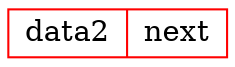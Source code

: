 
digraph node_data2 {
    node [shape = record,height=.1];
    node0[label = "<f1> data2|<f2> next", color="RED"];
} 
